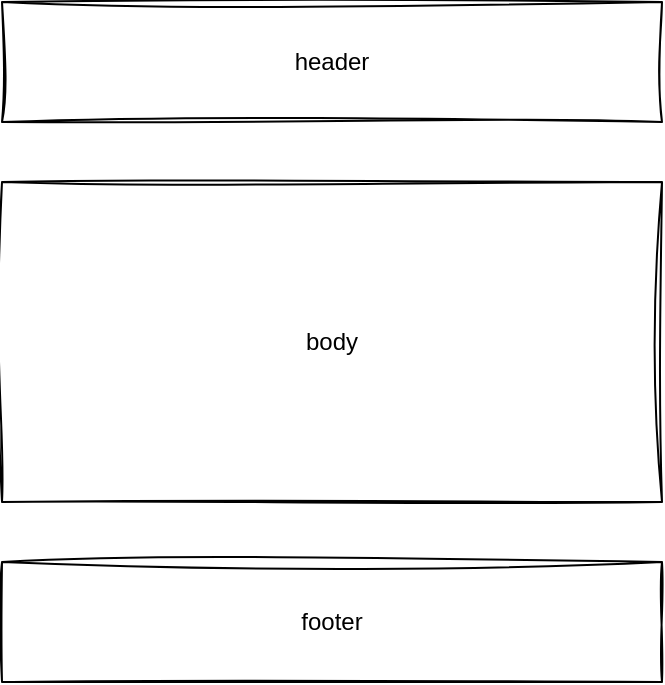 <mxfile>
    <diagram id="TpNuOL0AGeA6HQvsacFN" name="home-page">
        <mxGraphModel dx="1386" dy="827" grid="1" gridSize="10" guides="1" tooltips="1" connect="1" arrows="1" fold="1" page="1" pageScale="1" pageWidth="827" pageHeight="1169" math="0" shadow="0">
            <root>
                <mxCell id="0"/>
                <mxCell id="1" parent="0"/>
                <mxCell id="3" value="header" style="rounded=0;whiteSpace=wrap;html=1;sketch=1;curveFitting=1;jiggle=2;movable=0;resizable=0;rotatable=0;deletable=0;editable=0;locked=1;connectable=0;" parent="1" vertex="1">
                    <mxGeometry x="40" y="80" width="330" height="60" as="geometry"/>
                </mxCell>
                <mxCell id="4" value="footer" style="rounded=0;whiteSpace=wrap;html=1;sketch=1;curveFitting=1;jiggle=2;movable=0;resizable=0;rotatable=0;deletable=0;editable=0;locked=1;connectable=0;" parent="1" vertex="1">
                    <mxGeometry x="40" y="360" width="330" height="60" as="geometry"/>
                </mxCell>
                <mxCell id="5" value="body" style="rounded=0;whiteSpace=wrap;html=1;sketch=1;curveFitting=1;jiggle=2;movable=0;resizable=0;rotatable=0;deletable=0;editable=0;locked=1;connectable=0;" parent="1" vertex="1">
                    <mxGeometry x="40" y="170" width="330" height="160" as="geometry"/>
                </mxCell>
            </root>
        </mxGraphModel>
    </diagram>
    <diagram id="YCgEsKxxSpeG62Zunov2" name="admin-dashboard">
        <mxGraphModel dx="1386" dy="827" grid="1" gridSize="10" guides="1" tooltips="1" connect="1" arrows="1" fold="1" page="1" pageScale="1" pageWidth="827" pageHeight="1169" math="0" shadow="0">
            <root>
                <mxCell id="0"/>
                <mxCell id="1" parent="0"/>
                <mxCell id="Y5GYdh9Vx8nUQ15f69H9-1" value="menu" style="rounded=1;whiteSpace=wrap;html=1;arcSize=0;sketch=1;curveFitting=1;jiggle=2;" vertex="1" parent="1">
                    <mxGeometry x="80" y="80" width="180" height="680" as="geometry"/>
                </mxCell>
                <mxCell id="Y5GYdh9Vx8nUQ15f69H9-2" value="content" style="rounded=1;whiteSpace=wrap;html=1;arcSize=0;sketch=1;curveFitting=1;jiggle=2;" vertex="1" parent="1">
                    <mxGeometry x="310" y="80" width="640" height="680" as="geometry"/>
                </mxCell>
            </root>
        </mxGraphModel>
    </diagram>
    <diagram id="PIJAt0l3r5baSx6_4ZeP" name="home-page-client">
        <mxGraphModel dx="1386" dy="827" grid="1" gridSize="10" guides="1" tooltips="1" connect="1" arrows="1" fold="1" page="1" pageScale="1" pageWidth="827" pageHeight="1169" math="0" shadow="0">
            <root>
                <mxCell id="0"/>
                <mxCell id="1" parent="0"/>
                <mxCell id="xK6YpwLPnNlNCbOVfeMV-1" value="header" style="rounded=1;whiteSpace=wrap;html=1;arcSize=0;sketch=1;curveFitting=1;jiggle=2;" vertex="1" parent="1">
                    <mxGeometry x="50" y="100" width="600" height="60" as="geometry"/>
                </mxCell>
                <mxCell id="xK6YpwLPnNlNCbOVfeMV-2" value="content" style="rounded=1;whiteSpace=wrap;html=1;arcSize=0;sketch=1;curveFitting=1;jiggle=2;" vertex="1" parent="1">
                    <mxGeometry x="50" y="200" width="600" height="470" as="geometry"/>
                </mxCell>
                <mxCell id="xK6YpwLPnNlNCbOVfeMV-3" value="footer" style="rounded=1;whiteSpace=wrap;html=1;arcSize=0;sketch=1;curveFitting=1;jiggle=2;" vertex="1" parent="1">
                    <mxGeometry x="50" y="710" width="600" height="60" as="geometry"/>
                </mxCell>
            </root>
        </mxGraphModel>
    </diagram>
</mxfile>